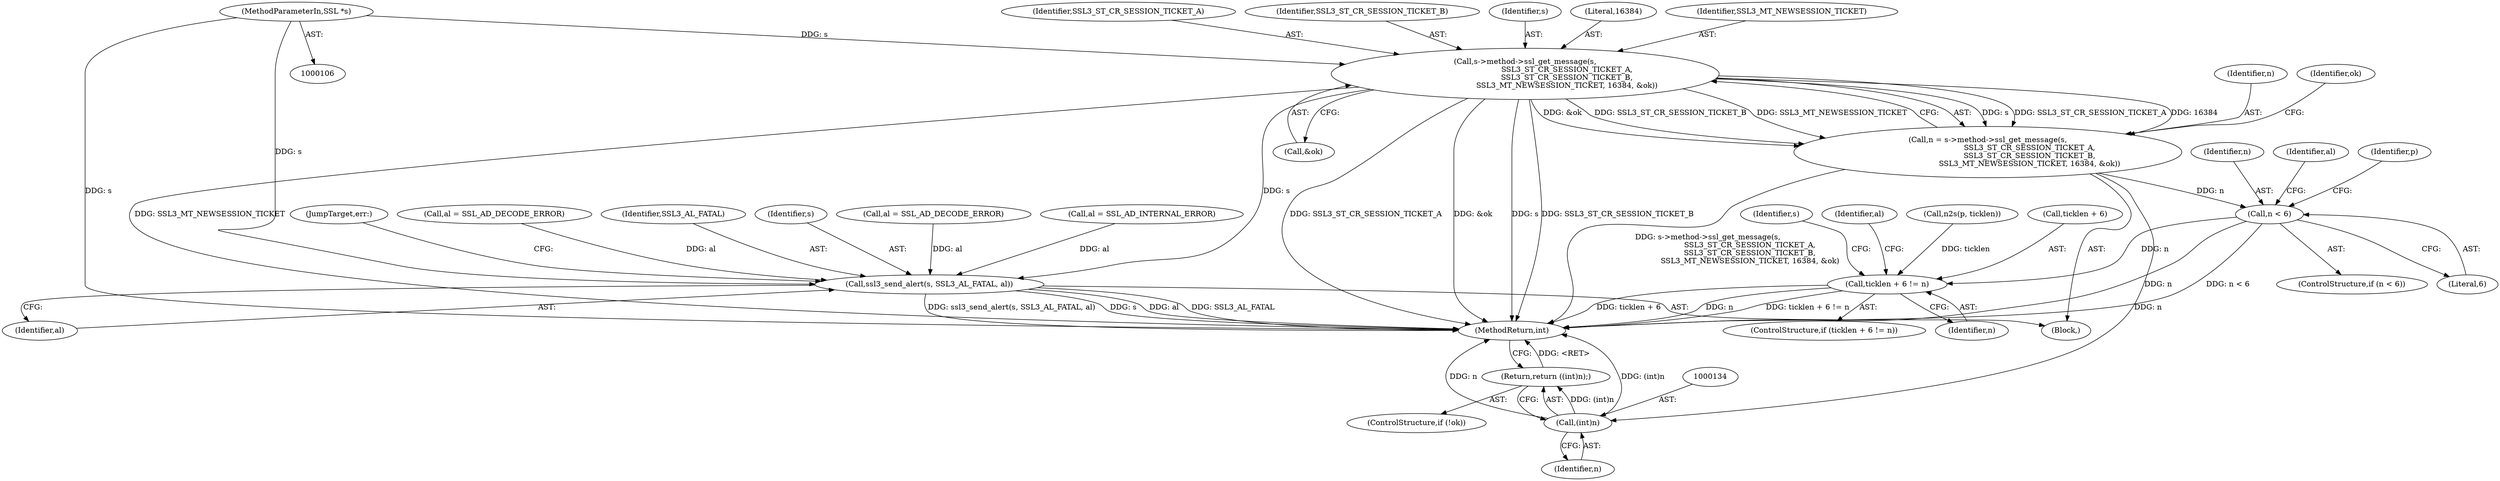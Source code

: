 digraph "0_openssl_98ece4eebfb6cd45cc8d550c6ac0022965071afc@pointer" {
"1000121" [label="(Call,s->method->ssl_get_message(s,\n                                   SSL3_ST_CR_SESSION_TICKET_A,\n                                   SSL3_ST_CR_SESSION_TICKET_B,\n                                   SSL3_MT_NEWSESSION_TICKET, 16384, &ok))"];
"1000107" [label="(MethodParameterIn,SSL *s)"];
"1000119" [label="(Call,n = s->method->ssl_get_message(s,\n                                   SSL3_ST_CR_SESSION_TICKET_A,\n                                   SSL3_ST_CR_SESSION_TICKET_B,\n                                   SSL3_MT_NEWSESSION_TICKET, 16384, &ok))"];
"1000133" [label="(Call,(int)n)"];
"1000132" [label="(Return,return ((int)n);)"];
"1000137" [label="(Call,n < 6)"];
"1000247" [label="(Call,ticklen + 6 != n)"];
"1000330" [label="(Call,ssl3_send_alert(s, SSL3_AL_FATAL, al))"];
"1000333" [label="(Identifier,al)"];
"1000263" [label="(Identifier,s)"];
"1000330" [label="(Call,ssl3_send_alert(s, SSL3_AL_FATAL, al))"];
"1000254" [label="(Identifier,al)"];
"1000247" [label="(Call,ticklen + 6 != n)"];
"1000108" [label="(Block,)"];
"1000141" [label="(Call,al = SSL_AD_DECODE_ERROR)"];
"1000121" [label="(Call,s->method->ssl_get_message(s,\n                                   SSL3_ST_CR_SESSION_TICKET_A,\n                                   SSL3_ST_CR_SESSION_TICKET_B,\n                                   SSL3_MT_NEWSESSION_TICKET, 16384, &ok))"];
"1000139" [label="(Literal,6)"];
"1000137" [label="(Call,n < 6)"];
"1000149" [label="(Identifier,p)"];
"1000127" [label="(Call,&ok)"];
"1000120" [label="(Identifier,n)"];
"1000131" [label="(Identifier,ok)"];
"1000343" [label="(MethodReturn,int)"];
"1000332" [label="(Identifier,SSL3_AL_FATAL)"];
"1000246" [label="(ControlStructure,if (ticklen + 6 != n))"];
"1000126" [label="(Literal,16384)"];
"1000107" [label="(MethodParameterIn,SSL *s)"];
"1000125" [label="(Identifier,SSL3_MT_NEWSESSION_TICKET)"];
"1000129" [label="(ControlStructure,if (!ok))"];
"1000132" [label="(Return,return ((int)n);)"];
"1000119" [label="(Call,n = s->method->ssl_get_message(s,\n                                   SSL3_ST_CR_SESSION_TICKET_A,\n                                   SSL3_ST_CR_SESSION_TICKET_B,\n                                   SSL3_MT_NEWSESSION_TICKET, 16384, &ok))"];
"1000331" [label="(Identifier,s)"];
"1000138" [label="(Identifier,n)"];
"1000123" [label="(Identifier,SSL3_ST_CR_SESSION_TICKET_A)"];
"1000136" [label="(ControlStructure,if (n < 6))"];
"1000124" [label="(Identifier,SSL3_ST_CR_SESSION_TICKET_B)"];
"1000251" [label="(Identifier,n)"];
"1000243" [label="(Call,n2s(p, ticklen))"];
"1000253" [label="(Call,al = SSL_AD_DECODE_ERROR)"];
"1000133" [label="(Call,(int)n)"];
"1000142" [label="(Identifier,al)"];
"1000248" [label="(Call,ticklen + 6)"];
"1000135" [label="(Identifier,n)"];
"1000122" [label="(Identifier,s)"];
"1000220" [label="(Call,al = SSL_AD_INTERNAL_ERROR)"];
"1000334" [label="(JumpTarget,err:)"];
"1000121" -> "1000119"  [label="AST: "];
"1000121" -> "1000127"  [label="CFG: "];
"1000122" -> "1000121"  [label="AST: "];
"1000123" -> "1000121"  [label="AST: "];
"1000124" -> "1000121"  [label="AST: "];
"1000125" -> "1000121"  [label="AST: "];
"1000126" -> "1000121"  [label="AST: "];
"1000127" -> "1000121"  [label="AST: "];
"1000119" -> "1000121"  [label="CFG: "];
"1000121" -> "1000343"  [label="DDG: SSL3_MT_NEWSESSION_TICKET"];
"1000121" -> "1000343"  [label="DDG: SSL3_ST_CR_SESSION_TICKET_A"];
"1000121" -> "1000343"  [label="DDG: &ok"];
"1000121" -> "1000343"  [label="DDG: s"];
"1000121" -> "1000343"  [label="DDG: SSL3_ST_CR_SESSION_TICKET_B"];
"1000121" -> "1000119"  [label="DDG: s"];
"1000121" -> "1000119"  [label="DDG: SSL3_ST_CR_SESSION_TICKET_A"];
"1000121" -> "1000119"  [label="DDG: 16384"];
"1000121" -> "1000119"  [label="DDG: &ok"];
"1000121" -> "1000119"  [label="DDG: SSL3_ST_CR_SESSION_TICKET_B"];
"1000121" -> "1000119"  [label="DDG: SSL3_MT_NEWSESSION_TICKET"];
"1000107" -> "1000121"  [label="DDG: s"];
"1000121" -> "1000330"  [label="DDG: s"];
"1000107" -> "1000106"  [label="AST: "];
"1000107" -> "1000343"  [label="DDG: s"];
"1000107" -> "1000330"  [label="DDG: s"];
"1000119" -> "1000108"  [label="AST: "];
"1000120" -> "1000119"  [label="AST: "];
"1000131" -> "1000119"  [label="CFG: "];
"1000119" -> "1000343"  [label="DDG: s->method->ssl_get_message(s,\n                                   SSL3_ST_CR_SESSION_TICKET_A,\n                                   SSL3_ST_CR_SESSION_TICKET_B,\n                                   SSL3_MT_NEWSESSION_TICKET, 16384, &ok)"];
"1000119" -> "1000133"  [label="DDG: n"];
"1000119" -> "1000137"  [label="DDG: n"];
"1000133" -> "1000132"  [label="AST: "];
"1000133" -> "1000135"  [label="CFG: "];
"1000134" -> "1000133"  [label="AST: "];
"1000135" -> "1000133"  [label="AST: "];
"1000132" -> "1000133"  [label="CFG: "];
"1000133" -> "1000343"  [label="DDG: (int)n"];
"1000133" -> "1000343"  [label="DDG: n"];
"1000133" -> "1000132"  [label="DDG: (int)n"];
"1000132" -> "1000129"  [label="AST: "];
"1000343" -> "1000132"  [label="CFG: "];
"1000132" -> "1000343"  [label="DDG: <RET>"];
"1000137" -> "1000136"  [label="AST: "];
"1000137" -> "1000139"  [label="CFG: "];
"1000138" -> "1000137"  [label="AST: "];
"1000139" -> "1000137"  [label="AST: "];
"1000142" -> "1000137"  [label="CFG: "];
"1000149" -> "1000137"  [label="CFG: "];
"1000137" -> "1000343"  [label="DDG: n"];
"1000137" -> "1000343"  [label="DDG: n < 6"];
"1000137" -> "1000247"  [label="DDG: n"];
"1000247" -> "1000246"  [label="AST: "];
"1000247" -> "1000251"  [label="CFG: "];
"1000248" -> "1000247"  [label="AST: "];
"1000251" -> "1000247"  [label="AST: "];
"1000254" -> "1000247"  [label="CFG: "];
"1000263" -> "1000247"  [label="CFG: "];
"1000247" -> "1000343"  [label="DDG: ticklen + 6"];
"1000247" -> "1000343"  [label="DDG: n"];
"1000247" -> "1000343"  [label="DDG: ticklen + 6 != n"];
"1000243" -> "1000247"  [label="DDG: ticklen"];
"1000330" -> "1000108"  [label="AST: "];
"1000330" -> "1000333"  [label="CFG: "];
"1000331" -> "1000330"  [label="AST: "];
"1000332" -> "1000330"  [label="AST: "];
"1000333" -> "1000330"  [label="AST: "];
"1000334" -> "1000330"  [label="CFG: "];
"1000330" -> "1000343"  [label="DDG: s"];
"1000330" -> "1000343"  [label="DDG: al"];
"1000330" -> "1000343"  [label="DDG: SSL3_AL_FATAL"];
"1000330" -> "1000343"  [label="DDG: ssl3_send_alert(s, SSL3_AL_FATAL, al)"];
"1000141" -> "1000330"  [label="DDG: al"];
"1000220" -> "1000330"  [label="DDG: al"];
"1000253" -> "1000330"  [label="DDG: al"];
}
